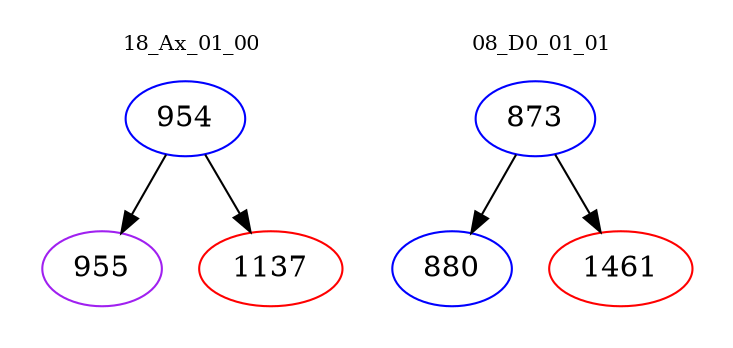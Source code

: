 digraph{
subgraph cluster_0 {
color = white
label = "18_Ax_01_00";
fontsize=10;
T0_954 [label="954", color="blue"]
T0_954 -> T0_955 [color="black"]
T0_955 [label="955", color="purple"]
T0_954 -> T0_1137 [color="black"]
T0_1137 [label="1137", color="red"]
}
subgraph cluster_1 {
color = white
label = "08_D0_01_01";
fontsize=10;
T1_873 [label="873", color="blue"]
T1_873 -> T1_880 [color="black"]
T1_880 [label="880", color="blue"]
T1_873 -> T1_1461 [color="black"]
T1_1461 [label="1461", color="red"]
}
}
